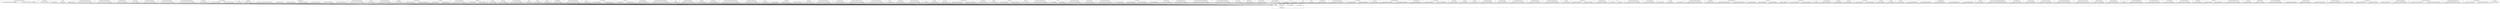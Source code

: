 digraph {
graph [overlap=false]
subgraph cluster_Class_MOP_Class_Immutable_Trait {
	label="Class::MOP::Class::Immutable::Trait";
	"Class::MOP::Class::Immutable::Trait::BEGIN@3";
	"Class::MOP::Class::Immutable::Trait::BEGIN@36";
}
subgraph cluster_IO_Socket_INET {
	label="IO::Socket::INET";
	"IO::Socket::INET::BEGIN@9";
}
subgraph cluster_Config {
	label="Config";
	"Config::BEGIN@35";
	"Config::BEGIN@5";
	"Config::BEGIN@9";
}
subgraph cluster_Moose_Meta_Role_Application_ToRole {
	label="Moose::Meta::Role::Application::ToRole";
	"Moose::Meta::Role::Application::ToRole::BEGIN@3";
}
subgraph cluster_Moose_Meta_Class_Immutable_Trait {
	label="Moose::Meta::Class::Immutable::Trait";
	"Moose::Meta::Class::Immutable::Trait::BEGIN@3";
}
subgraph cluster_IO_Compress_Zlib_Extra {
	label="IO::Compress::Zlib::Extra";
	"IO::Compress::Zlib::Extra::BEGIN@5";
}
subgraph cluster_URI__punycode {
	label="URI::_punycode";
	"URI::_punycode::BEGIN@3";
}
subgraph cluster_Moose_Meta_Role_Composite {
	label="Moose::Meta::Role::Composite";
	"Moose::Meta::Role::Composite::BEGIN@3";
}
subgraph cluster_Moose_Meta_Method_Overridden {
	label="Moose::Meta::Method::Overridden";
	"Moose::Meta::Method::Overridden::BEGIN@3";
}
subgraph cluster_Moose_Meta_Role_Application_ToInstance {
	label="Moose::Meta::Role::Application::ToInstance";
	"Moose::Meta::Role::Application::ToInstance::BEGIN@3";
}
subgraph cluster_List_MoreUtils {
	label="List::MoreUtils";
	"List::MoreUtils::BEGIN@4";
}
subgraph cluster_Class_MOP_Module {
	label="Class::MOP::Module";
	"Class::MOP::Module::BEGIN@64";
	"Class::MOP::Module::BEGIN@4";
}
subgraph cluster_vars {
	label="vars";
	"vars::BEGIN@8";
}
subgraph cluster_Data_OptList {
	label="Data::OptList";
	"Data::OptList::BEGIN@3";
}
subgraph cluster_Moose_Exporter {
	label="Moose::Exporter";
	"Moose::Exporter::__ANON__[Moose/Exporter.pm:389]";
	"Moose::Exporter::BEGIN@488";
	"Moose::Exporter::BEGIN@3";
	"Moose::Exporter::import";
	"Moose::Exporter::BEGIN@385";
	"Moose::Exporter::BEGIN@498";
	"Moose::Exporter::BEGIN@206";
}
subgraph cluster_Moose_Meta_TypeConstraint_Enum {
	label="Moose::Meta::TypeConstraint::Enum";
	"Moose::Meta::TypeConstraint::Enum::BEGIN@3";
}
subgraph cluster_XML_Bare {
	label="XML::Bare";
	"XML::Bare::BEGIN@4";
}
subgraph cluster_Class_MOP_Mixin_HasMethods {
	label="Class::MOP::Mixin::HasMethods";
	"Class::MOP::Mixin::HasMethods::BEGIN@3";
}
subgraph cluster_URI_Escape {
	label="URI::Escape";
	"URI::Escape::BEGIN@2";
}
subgraph cluster_Moose_Meta_Role {
	label="Moose::Meta::Role";
	"Moose::Meta::Role::BEGIN@4";
	"Moose::Meta::Role::BEGIN@559";
}
subgraph cluster_IO_Handle {
	label="IO::Handle";
	"IO::Handle::BEGIN@261";
	"IO::Handle::BEGIN@613";
}
subgraph cluster_Moose_Util_TypeConstraints {
	label="Moose::Util::TypeConstraints";
	"Moose::Util::TypeConstraints::BEGIN@65";
}
subgraph cluster_FileHandle {
	label="FileHandle";
	"FileHandle::BEGIN@46";
	"FileHandle::BEGIN@4";
}
subgraph cluster_URI__query {
	label="URI::_query";
	"URI::_query::BEGIN@3";
}
subgraph cluster_Params_Util {
	label="Params::Util";
	"Params::Util::BEGIN@59";
}
subgraph cluster_Class_MOP_Method_Inlined {
	label="Class::MOP::Method::Inlined";
	"Class::MOP::Method::Inlined::BEGIN@3";
}
subgraph cluster_Moose {
	label="Moose";
	"Moose::BEGIN@2";
}
subgraph cluster_File_Glob {
	label="File::Glob";
	"File::Glob::BEGIN@3";
}
subgraph cluster_URI_http {
	label="URI::http";
	"URI::http::BEGIN@6";
}
subgraph cluster_File_GlobMapper {
	label="File::GlobMapper";
	"File::GlobMapper::BEGIN@3";
}
subgraph cluster_Moose_Meta_Method_Augmented {
	label="Moose::Meta::Method::Augmented";
	"Moose::Meta::Method::Augmented::BEGIN@3";
}
subgraph cluster_Carp {
	label="Carp";
	"Carp::BEGIN@300";
}
subgraph cluster_LWP_UserAgent {
	label="LWP::UserAgent";
	"LWP::UserAgent::BEGIN@3";
	"LWP::UserAgent::BEGIN@353";
}
subgraph cluster_Sub_Install {
	label="Sub::Install";
	"Sub::Install::BEGIN@4";
	"Sub::Install::BEGIN@184";
}
subgraph cluster_Moose_Util_MetaRole {
	label="Moose::Util::MetaRole";
	"Moose::Util::MetaRole::BEGIN@3";
}
subgraph cluster_Moose_Meta_TypeConstraint_Parameterized {
	label="Moose::Meta::TypeConstraint::Parameterized";
	"Moose::Meta::TypeConstraint::Parameterized::BEGIN@3";
}
subgraph cluster_mro {
	label="mro";
	"mro::BEGIN@10";
}
subgraph cluster_SimpleDB_Client_Exception {
	label="SimpleDB::Client::Exception";
	"SimpleDB::Client::Exception::BEGIN@49";
}
subgraph cluster_IO_Seekable {
	label="IO::Seekable";
	"IO::Seekable::BEGIN@99";
}
subgraph cluster_IO_Socket_UNIX {
	label="IO::Socket::UNIX";
	"IO::Socket::UNIX::BEGIN@9";
}
subgraph cluster_Moose_Meta_Role_Application_RoleSummation {
	label="Moose::Meta::Role::Application::RoleSummation";
	"Moose::Meta::Role::Application::RoleSummation::BEGIN@3";
}
subgraph cluster_IO_Uncompress_Adapter_Inflate {
	label="IO::Uncompress::Adapter::Inflate";
	"IO::Uncompress::Adapter::Inflate::BEGIN@3";
}
subgraph cluster_List_Util {
	label="List::Util";
	"List::Util::BEGIN@11";
}
subgraph cluster_Test_Builder {
	label="Test::Builder";
	"Test::Builder::BEGIN@4";
	"Test::Builder::BEGIN@1540";
	"Test::Builder::BEGIN@2107";
}
subgraph cluster_URI__generic {
	label="URI::_generic";
	"URI::_generic::BEGIN@6";
}
subgraph cluster_Moose_Meta_Method_Constructor {
	label="Moose::Meta::Method::Constructor";
	"Moose::Meta::Method::Constructor::BEGIN@4";
}
subgraph cluster_Moose_Meta_Instance {
	label="Moose::Meta::Instance";
	"Moose::Meta::Instance::BEGIN@4";
}
subgraph cluster_Moose_Meta_TypeConstraint_Registry {
	label="Moose::Meta::TypeConstraint::Registry";
	"Moose::Meta::TypeConstraint::Registry::BEGIN@4";
}
subgraph cluster_Moose_Meta_Mixin_AttributeCore {
	label="Moose::Meta::Mixin::AttributeCore";
	"Moose::Meta::Mixin::AttributeCore::BEGIN@3";
}
subgraph cluster_Try_Tiny {
	label="Try::Tiny";
	"Try::Tiny::BEGIN@3";
}
subgraph cluster_LWP_ConnCache {
	label="LWP::ConnCache";
	"LWP::ConnCache::BEGIN@3";
}
subgraph cluster_Moose_Meta_Role_Attribute {
	label="Moose::Meta::Role::Attribute";
	"Moose::Meta::Role::Attribute::BEGIN@3";
}
subgraph cluster_re {
	label="re";
	"re::BEGIN@4";
}
subgraph cluster_Sub_Name {
	label="Sub::Name";
	"Sub::Name::BEGIN@44";
}
subgraph cluster_URI__server {
	label="URI::_server";
	"URI::_server::BEGIN@5";
}
subgraph cluster_Compress_Raw_Zlib {
	label="Compress::Raw::Zlib";
	"Compress::Raw::Zlib::BEGIN@11";
	"Compress::Raw::Zlib::BEGIN@78";
}
subgraph cluster_Test_More {
	label="Test::More";
	"Test::More::BEGIN@4";
}
subgraph cluster_HTTP_Response {
	label="HTTP::Response";
	"HTTP::Response::BEGIN@7";
}
subgraph cluster_metaclass {
	label="metaclass";
	"metaclass::BEGIN@4";
}
subgraph cluster_LWP_Protocol {
	label="LWP::Protocol";
	"LWP::Protocol::BEGIN@7";
	"LWP::Protocol::BEGIN@62";
}
subgraph cluster_Scalar_Util {
	label="Scalar::Util";
	"Scalar::Util::BEGIN@9";
}
subgraph cluster_Moose_Meta_TypeConstraint_Class {
	label="Moose::Meta::TypeConstraint::Class";
	"Moose::Meta::TypeConstraint::Class::BEGIN@3";
}
subgraph cluster_Fcntl {
	label="Fcntl";
	"Fcntl::BEGIN@58";
	"Fcntl::BEGIN@239";
}
subgraph cluster_Class_MOP_Method_Wrapped {
	label="Class::MOP::Method::Wrapped";
	"Class::MOP::Method::Wrapped::BEGIN@4";
}
subgraph cluster_Moose_Meta_Class {
	label="Moose::Meta::Class";
	"Moose::Meta::Class::BEGIN@4";
}
subgraph cluster_Moose_Meta_Method_Destructor {
	label="Moose::Meta::Method::Destructor";
	"Moose::Meta::Method::Destructor::BEGIN@4";
}
subgraph cluster_MRO_Compat {
	label="MRO::Compat";
	"MRO::Compat::BEGIN@2";
	"MRO::Compat::BEGIN@225";
	"MRO::Compat::BEGIN@116";
	"MRO::Compat::BEGIN@256";
}
subgraph cluster_Class_MOP_Mixin {
	label="Class::MOP::Mixin";
	"Class::MOP::Mixin::BEGIN@3";
}
subgraph cluster_Class_MOP_Method_Accessor {
	label="Class::MOP::Method::Accessor";
	"Class::MOP::Method::Accessor::BEGIN@4";
}
subgraph cluster_Moose_Meta_TypeConstraint_Parameterizable {
	label="Moose::Meta::TypeConstraint::Parameterizable";
	"Moose::Meta::TypeConstraint::Parameterizable::BEGIN@3";
}
subgraph cluster_Moose_Meta_TypeConstraint_DuckType {
	label="Moose::Meta::TypeConstraint::DuckType";
	"Moose::Meta::TypeConstraint::DuckType::BEGIN@3";
}
subgraph cluster_HTTP_Status {
	label="HTTP::Status";
	"HTTP::Status::BEGIN@3";
}
subgraph cluster_HTTP_Headers {
	label="HTTP::Headers";
	"HTTP::Headers::BEGIN@3";
}
subgraph cluster_Class_MOP_Object {
	label="Class::MOP::Object";
	"Class::MOP::Object::BEGIN@4";
}
subgraph cluster_Class_MOP_Deprecated {
	label="Class::MOP::Deprecated";
	"Class::MOP::Deprecated::BEGIN@3";
}
subgraph cluster_Errno {
	label="Errno";
	"Errno::BEGIN@162";
	"Errno::BEGIN@9";
}
subgraph cluster_base {
	label="base";
	"base::BEGIN@3";
}
subgraph cluster_IO_File {
	label="IO::File";
	"IO::File::BEGIN@128";
}
subgraph cluster_Devel_StackTrace {
	label="Devel::StackTrace";
	"Devel::StackTrace::BEGIN@5";
}
subgraph cluster_Class_MOP_Method_Generated {
	label="Class::MOP::Method::Generated";
	"Class::MOP::Method::Generated::BEGIN@4";
}
subgraph cluster_HTTP_Message {
	label="HTTP::Message";
	"HTTP::Message::BEGIN@621";
	"HTTP::Message::BEGIN@3";
}
subgraph cluster_Moose_Util {
	label="Moose::Util";
	"Moose::Util::BEGIN@3";
}
subgraph cluster_strict {
	label="strict";
	"strict::import";
	"strict::CORE:regcomp";
	"strict::unimport";
	"strict::bits";
	"strict::CORE:match";
}
subgraph cluster_Devel_GlobalDestruction {
	label="Devel::GlobalDestruction";
	"Devel::GlobalDestruction::BEGIN@5";
	"Devel::GlobalDestruction::BEGIN@2";
}
subgraph cluster_Class_MOP_Instance {
	label="Class::MOP::Instance";
	"Class::MOP::Instance::BEGIN@4";
}
subgraph cluster_Class_MOP_Class {
	label="Class::MOP::Class";
	"Class::MOP::Class::BEGIN@4";
	"Class::MOP::Class::BEGIN@257";
}
subgraph cluster_HTTP_Request {
	label="HTTP::Request";
	"HTTP::Request::BEGIN@7";
}
subgraph cluster_Class_MOP {
	label="Class::MOP";
	"Class::MOP::BEGIN@4";
}
subgraph cluster_URI__idna {
	label="URI::_idna";
	"URI::_idna::BEGIN@6";
}
subgraph cluster_IO_Uncompress_RawInflate {
	label="IO::Uncompress::RawInflate";
	"IO::Uncompress::RawInflate::BEGIN@4";
}
subgraph cluster_Moose_Error_Default {
	label="Moose::Error::Default";
	"Moose::Error::Default::BEGIN@3";
}
subgraph cluster_Class_MOP_Method_Constructor {
	label="Class::MOP::Method::Constructor";
	"Class::MOP::Method::Constructor::BEGIN@4";
}
subgraph cluster_Moose_Meta_Role_Method {
	label="Moose::Meta::Role::Method";
	"Moose::Meta::Role::Method::BEGIN@4";
}
subgraph cluster_Moose_Meta_TypeConstraint_Role {
	label="Moose::Meta::TypeConstraint::Role";
	"Moose::Meta::TypeConstraint::Role::BEGIN@3";
}
subgraph cluster_Net_HTTP {
	label="Net::HTTP";
	"Net::HTTP::BEGIN@3";
}
subgraph cluster_Exporter_Heavy {
	label="Exporter::Heavy";
	"Exporter::Heavy::BEGIN@4";
	"Exporter::Heavy::BEGIN@3";
}
subgraph cluster_IO_Uncompress_Gunzip {
	label="IO::Uncompress::Gunzip";
	"IO::Uncompress::Gunzip::BEGIN@8";
}
subgraph cluster_URI {
	label="URI";
	"URI::BEGIN@127";
	"URI::BEGIN@3";
}
subgraph cluster_Moose_Meta_TypeCoercion_Union {
	label="Moose::Meta::TypeCoercion::Union";
	"Moose::Meta::TypeCoercion::Union::BEGIN@4";
}
subgraph cluster_Moose_Meta_Method {
	label="Moose::Meta::Method";
	"Moose::Meta::Method::BEGIN@3";
}
subgraph cluster_constant {
	label="constant";
	"constant::BEGIN@3";
	"constant::BEGIN@38";
	"constant::BEGIN@101";
}
subgraph cluster_Moose_Meta_Role_Method_Conflicting {
	label="Moose::Meta::Role::Method::Conflicting";
	"Moose::Meta::Role::Method::Conflicting::BEGIN@4";
}
subgraph cluster_MIME_Base64 {
	label="MIME::Base64";
	"MIME::Base64::BEGIN@3";
}
subgraph cluster_Devel_StackTraceFrame {
	label="Devel::StackTraceFrame";
	"Devel::StackTraceFrame::BEGIN@252";
	"Devel::StackTraceFrame::BEGIN@244";
}
subgraph cluster_AutoLoader {
	label="AutoLoader";
	"AutoLoader::BEGIN@138";
	"AutoLoader::BEGIN@30";
	"AutoLoader::BEGIN@3";
	"AutoLoader::BEGIN@186";
}
subgraph cluster_File_Spec_Unix {
	label="File::Spec::Unix";
	"File::Spec::Unix::BEGIN@3";
	"File::Spec::Unix::BEGIN@149";
}
subgraph cluster_IO {
	label="IO";
	"IO::BEGIN@7";
}
subgraph cluster_Class_MOP_Attribute {
	label="Class::MOP::Attribute";
	"Class::MOP::Attribute::BEGIN@4";
}
subgraph cluster_Digest_SHA {
	label="Digest::SHA";
	"Digest::SHA::BEGIN@5";
}
subgraph cluster_Time_Local {
	label="Time::Local";
	"Time::Local::BEGIN@6";
}
subgraph cluster_Moose_Object {
	label="Moose::Object";
	"Moose::Object::BEGIN@80";
	"Moose::Object::BEGIN@4";
}
subgraph cluster_Digest_base {
	label="Digest::base";
	"Digest::base::BEGIN@3";
}
subgraph cluster_IO_Select {
	label="IO::Select";
	"IO::Select::BEGIN@9";
}
subgraph cluster_IO_Socket {
	label="IO::Socket";
	"IO::Socket::BEGIN@14";
}
subgraph cluster_Class_MOP_Package {
	label="Class::MOP::Package";
	"Class::MOP::Package::BEGIN@152";
	"Class::MOP::Package::BEGIN@100";
	"Class::MOP::Package::BEGIN@145";
	"Class::MOP::Package::BEGIN@207";
	"Class::MOP::Package::BEGIN@4";
}
subgraph cluster_File_Spec {
	label="File::Spec";
	"File::Spec::BEGIN@3";
}
subgraph cluster_Moose_Util_TypeConstraints_OptimizedConstraints {
	label="Moose::Util::TypeConstraints::OptimizedConstraints";
	"Moose::Util::TypeConstraints::OptimizedConstraints::BEGIN@3";
}
subgraph cluster_Test_Builder_Module {
	label="Test::Builder::Module";
	"Test::Builder::Module::BEGIN@3";
}
subgraph cluster_IO_Uncompress_Base {
	label="IO::Uncompress::Base";
	"IO::Uncompress::Base::BEGIN@4";
}
subgraph cluster_IO_Compress_Gzip_Constants {
	label="IO::Compress::Gzip::Constants";
	"IO::Compress::Gzip::Constants::BEGIN@3";
}
subgraph cluster_Moose_Meta_Role_Method_Required {
	label="Moose::Meta::Role::Method::Required";
	"Moose::Meta::Role::Method::Required::BEGIN@4";
}
subgraph cluster_Class_MOP_Mixin_AttributeCore {
	label="Class::MOP::Mixin::AttributeCore";
	"Class::MOP::Mixin::AttributeCore::BEGIN@3";
}
subgraph cluster_Moose_Meta_Attribute {
	label="Moose::Meta::Attribute";
	"Moose::Meta::Attribute::BEGIN@4";
}
subgraph cluster_Class_Data_Inheritable {
	label="Class::Data::Inheritable";
	"Class::Data::Inheritable::BEGIN@3";
}
subgraph cluster_lib {
	label="lib";
	"lib::BEGIN@8";
}
subgraph cluster_Class_MOP_Mixin_HasAttributes {
	label="Class::MOP::Mixin::HasAttributes";
	"Class::MOP::Mixin::HasAttributes::BEGIN@3";
}
subgraph cluster_Moose_Meta_Method_Accessor {
	label="Moose::Meta::Method::Accessor";
	"Moose::Meta::Method::Accessor::BEGIN@4";
}
subgraph cluster_Class_MOP_Method {
	label="Class::MOP::Method";
	"Class::MOP::Method::BEGIN@4";
}
subgraph cluster_Moose_Meta_TypeConstraint {
	label="Moose::Meta::TypeConstraint";
	"Moose::Meta::TypeConstraint::BEGIN@4";
}
subgraph cluster_HTTP_Config {
	label="HTTP::Config";
	"HTTP::Config::BEGIN@3";
}
subgraph cluster_Time_HiRes {
	label="Time::HiRes";
	"Time::HiRes::BEGIN@42";
	"Time::HiRes::BEGIN@3";
}
subgraph cluster_Moose_Meta_TypeConstraint_Union {
	label="Moose::Meta::TypeConstraint::Union";
	"Moose::Meta::TypeConstraint::Union::BEGIN@4";
}
subgraph cluster_HTTP_Date {
	label="HTTP::Date";
	"HTTP::Date::BEGIN@11";
}
subgraph cluster_LWP_Protocol_http {
	label="LWP::Protocol::http";
	"LWP::Protocol::http::BEGIN@3";
}
subgraph cluster_Moose_Meta_Method_Delegation {
	label="Moose::Meta::Method::Delegation";
	"Moose::Meta::Method::Delegation::BEGIN@4";
}
subgraph cluster_Exception_Class_Base {
	label="Exception::Class::Base";
	"Exception::Class::Base::BEGIN@3";
	"Exception::Class::Base::BEGIN@65";
	"Exception::Class::Base::BEGIN@43";
}
subgraph cluster_Moose_Meta_TypeCoercion {
	label="Moose::Meta::TypeCoercion";
	"Moose::Meta::TypeCoercion::BEGIN@4";
}
subgraph cluster_Exception_Class {
	label="Exception::Class";
	"Exception::Class::BEGIN@168";
	"Exception::Class::BEGIN@45";
	"Exception::Class::BEGIN@78";
	"Exception::Class::BEGIN@5";
}
subgraph cluster_Moose_Meta_Role_Application {
	label="Moose::Meta::Role::Application";
	"Moose::Meta::Role::Application::BEGIN@3";
}
subgraph cluster_IO_Compress_Base_Common {
	label="IO::Compress::Base::Common";
	"IO::Compress::Base::Common::BEGIN@501";
	"IO::Compress::Base::Common::BEGIN@3";
}
subgraph cluster_Moose_Meta_Role_Application_ToClass {
	label="Moose::Meta::Role::Application::ToClass";
	"Moose::Meta::Role::Application::ToClass::BEGIN@3";
}
subgraph cluster_Net_HTTP_Methods {
	label="Net::HTTP::Methods";
	"Net::HTTP::Methods::BEGIN@5";
	"Net::HTTP::Methods::BEGIN@98";
}
"Test::More::BEGIN@4" -> "strict::CORE:match";
"strict::unimport" -> "strict::bits";
"strict::import" -> "strict::bits";
"Test::More::BEGIN@4" -> "strict::bits";
"Compress::Raw::Zlib::BEGIN@78" -> "strict::unimport";
"URI::BEGIN@127" -> "strict::unimport";
"Moose::Object::BEGIN@80" -> "strict::unimport";
"Errno::BEGIN@162" -> "strict::unimport";
"AutoLoader::BEGIN@138" -> "strict::unimport";
"constant::BEGIN@38" -> "strict::unimport";
"Class::MOP::Package::BEGIN@207" -> "strict::unimport";
"MRO::Compat::BEGIN@116" -> "strict::unimport";
"AutoLoader::BEGIN@186" -> "strict::unimport";
"Moose::Exporter::BEGIN@385" -> "strict::unimport";
"Class::MOP::Class::Immutable::Trait::BEGIN@36" -> "strict::unimport";
"Sub::Install::BEGIN@184" -> "strict::unimport";
"File::Spec::Unix::BEGIN@149" -> "strict::unimport";
"Test::Builder::BEGIN@1540" -> "strict::unimport";
"Class::MOP::Package::BEGIN@100" -> "strict::unimport";
"Fcntl::BEGIN@239" -> "strict::unimport";
"Class::MOP::Package::BEGIN@152" -> "strict::unimport";
"LWP::UserAgent::BEGIN@353" -> "strict::unimport";
"Exception::Class::BEGIN@78" -> "strict::unimport";
"IO::Handle::BEGIN@613" -> "strict::unimport";
"Class::MOP::Package::BEGIN@145" -> "strict::unimport";
"Moose::Exporter::BEGIN@206" -> "strict::unimport";
"Moose::Exporter::BEGIN@488" -> "strict::unimport";
"FileHandle::BEGIN@46" -> "strict::unimport";
"Exception::Class::Base::BEGIN@65" -> "strict::unimport";
"Test::Builder::BEGIN@2107" -> "strict::unimport";
"Config::BEGIN@35" -> "strict::unimport";
"MRO::Compat::BEGIN@256" -> "strict::unimport";
"Moose::Exporter::BEGIN@498" -> "strict::unimport";
"Exception::Class::BEGIN@168" -> "strict::unimport";
"Time::HiRes::BEGIN@42" -> "strict::unimport";
"Exception::Class::BEGIN@45" -> "strict::unimport";
"Moose::Util::TypeConstraints::BEGIN@65" -> "strict::unimport";
"HTTP::Message::BEGIN@621" -> "strict::unimport";
"Devel::StackTraceFrame::BEGIN@252" -> "strict::unimport";
"Net::HTTP::Methods::BEGIN@98" -> "strict::unimport";
"MRO::Compat::BEGIN@225" -> "strict::unimport";
"Exception::Class::Base::BEGIN@43" -> "strict::unimport";
"Carp::BEGIN@300" -> "strict::unimport";
"Moose::Meta::Role::BEGIN@559" -> "strict::unimport";
"Class::MOP::Class::BEGIN@257" -> "strict::unimport";
"Exporter::Heavy::BEGIN@4" -> "strict::unimport";
"constant::BEGIN@101" -> "strict::unimport";
"Class::MOP::Module::BEGIN@64" -> "strict::unimport";
"AutoLoader::BEGIN@30" -> "strict::unimport";
"LWP::Protocol::BEGIN@62" -> "strict::unimport";
"Test::More::BEGIN@4" -> "strict::CORE:regcomp";
"LWP::Protocol::BEGIN@7" -> "strict::import";
"HTTP::Message::BEGIN@3" -> "strict::import";
"Moose::Meta::TypeConstraint::Registry::BEGIN@4" -> "strict::import";
"Moose::Exporter::import" -> "strict::import";
"Class::MOP::Mixin::BEGIN@3" -> "strict::import";
"HTTP::Status::BEGIN@3" -> "strict::import";
"HTTP::Response::BEGIN@7" -> "strict::import";
"MIME::Base64::BEGIN@3" -> "strict::import";
"List::MoreUtils::BEGIN@4" -> "strict::import";
"Moose::Meta::Method::Delegation::BEGIN@4" -> "strict::import";
"AutoLoader::BEGIN@3" -> "strict::import";
"IO::Socket::BEGIN@14" -> "strict::import";
"URI::_server::BEGIN@5" -> "strict::import";
"IO::Select::BEGIN@9" -> "strict::import";
"Net::HTTP::Methods::BEGIN@5" -> "strict::import";
"Devel::GlobalDestruction::BEGIN@5" -> "strict::import";
"URI::_idna::BEGIN@6" -> "strict::import";
"mro::BEGIN@10" -> "strict::import";
"SimpleDB::Client::Exception::BEGIN@49" -> "strict::import";
"Moose::Util::BEGIN@3" -> "strict::import";
"Test::More::BEGIN@4" -> "strict::import";
"Class::MOP::Mixin::HasAttributes::BEGIN@3" -> "strict::import";
"XML::Bare::BEGIN@4" -> "strict::import";
"Test::Builder::BEGIN@4" -> "strict::import";
"HTTP::Request::BEGIN@7" -> "strict::import";
"Class::MOP::Instance::BEGIN@4" -> "strict::import";
"Params::Util::BEGIN@59" -> "strict::import";
"Moose::Meta::TypeConstraint::Enum::BEGIN@3" -> "strict::import";
"List::Util::BEGIN@11" -> "strict::import";
"Sub::Install::BEGIN@4" -> "strict::import";
"Moose::Meta::Role::Application::ToInstance::BEGIN@3" -> "strict::import";
"LWP::Protocol::http::BEGIN@3" -> "strict::import";
"Moose::Error::Default::BEGIN@3" -> "strict::import";
"HTTP::Date::BEGIN@11" -> "strict::import";
"HTTP::Config::BEGIN@3" -> "strict::import";
"File::GlobMapper::BEGIN@3" -> "strict::import";
"Try::Tiny::BEGIN@3" -> "strict::import";
"Moose::Meta::Role::Attribute::BEGIN@3" -> "strict::import";
"Moose::Meta::Role::Method::Conflicting::BEGIN@4" -> "strict::import";
"Moose::Meta::Role::Method::Required::BEGIN@4" -> "strict::import";
"vars::BEGIN@8" -> "strict::import";
"Config::BEGIN@9" -> "strict::import";
"IO::Handle::BEGIN@261" -> "strict::import";
"Fcntl::BEGIN@58" -> "strict::import";
"HTTP::Headers::BEGIN@3" -> "strict::import";
"Moose::Meta::Method::BEGIN@3" -> "strict::import";
"Moose::Meta::Role::Application::ToRole::BEGIN@3" -> "strict::import";
"File::Spec::Unix::BEGIN@3" -> "strict::import";
"Class::MOP::Deprecated::BEGIN@3" -> "strict::import";
"Moose::Meta::Role::Composite::BEGIN@3" -> "strict::import";
"IO::Compress::Gzip::Constants::BEGIN@3" -> "strict::import";
"URI::Escape::BEGIN@2" -> "strict::import";
"Moose::Meta::TypeCoercion::Union::BEGIN@4" -> "strict::import";
"Sub::Name::BEGIN@44" -> "strict::import";
"Test::Builder::Module::BEGIN@3" -> "strict::import";
"Class::MOP::Method::Inlined::BEGIN@3" -> "strict::import";
"Scalar::Util::BEGIN@9" -> "strict::import";
"Moose::Meta::Method::Overridden::BEGIN@3" -> "strict::import";
"IO::Socket::INET::BEGIN@9" -> "strict::import";
"URI::_punycode::BEGIN@3" -> "strict::import";
"File::Glob::BEGIN@3" -> "strict::import";
"Class::MOP::Attribute::BEGIN@4" -> "strict::import";
"Moose::Meta::TypeConstraint::DuckType::BEGIN@3" -> "strict::import";
"Class::MOP::Method::Constructor::BEGIN@4" -> "strict::import";
"Moose::Meta::TypeConstraint::Parameterizable::BEGIN@3" -> "strict::import";
"lib::BEGIN@8" -> "strict::import";
"IO::Compress::Zlib::Extra::BEGIN@5" -> "strict::import";
"Moose::BEGIN@2" -> "strict::import";
"IO::Uncompress::Gunzip::BEGIN@8" -> "strict::import";
"Class::MOP::Method::Generated::BEGIN@4" -> "strict::import";
"LWP::ConnCache::BEGIN@3" -> "strict::import";
"base::BEGIN@3" -> "strict::import";
"Moose::Meta::Class::BEGIN@4" -> "strict::import";
"URI::http::BEGIN@6" -> "strict::import";
"Moose::Util::TypeConstraints::OptimizedConstraints::BEGIN@3" -> "strict::import";
"Moose::Meta::TypeConstraint::Class::BEGIN@3" -> "strict::import";
"IO::Uncompress::Base::BEGIN@4" -> "strict::import";
"IO::BEGIN@7" -> "strict::import";
"URI::_query::BEGIN@3" -> "strict::import";
"Class::MOP::Method::Wrapped::BEGIN@4" -> "strict::import";
"LWP::UserAgent::BEGIN@3" -> "strict::import";
"Moose::Meta::Method::Augmented::BEGIN@3" -> "strict::import";
"Moose::Meta::Role::Application::ToClass::BEGIN@3" -> "strict::import";
"Moose::Meta::Instance::BEGIN@4" -> "strict::import";
"Errno::BEGIN@9" -> "strict::import";
"IO::Uncompress::Adapter::Inflate::BEGIN@3" -> "strict::import";
"IO::Compress::Base::Common::BEGIN@501" -> "strict::import";
"Moose::Meta::TypeConstraint::Union::BEGIN@4" -> "strict::import";
"Time::Local::BEGIN@6" -> "strict::import";
"Devel::StackTraceFrame::BEGIN@244" -> "strict::import";
"URI::BEGIN@3" -> "strict::import";
"Moose::Meta::Method::Constructor::BEGIN@4" -> "strict::import";
"Exception::Class::Base::BEGIN@3" -> "strict::import";
"IO::Socket::UNIX::BEGIN@9" -> "strict::import";
"Class::Data::Inheritable::BEGIN@3" -> "strict::import";
"Class::MOP::BEGIN@4" -> "strict::import";
"Exception::Class::BEGIN@5" -> "strict::import";
"Data::OptList::BEGIN@3" -> "strict::import";
"Moose::Meta::TypeConstraint::Parameterized::BEGIN@3" -> "strict::import";
"FileHandle::BEGIN@4" -> "strict::import";
"IO::File::BEGIN@128" -> "strict::import";
"Moose::Meta::Class::Immutable::Trait::BEGIN@3" -> "strict::import";
"Class::MOP::Class::BEGIN@4" -> "strict::import";
"Digest::base::BEGIN@3" -> "strict::import";
"Moose::Meta::Method::Accessor::BEGIN@4" -> "strict::import";
"Moose::Meta::TypeConstraint::BEGIN@4" -> "strict::import";
"Moose::Exporter::__ANON__[Moose/Exporter.pm:389]" -> "strict::import";
"Moose::Meta::Role::Application::BEGIN@3" -> "strict::import";
"Config::BEGIN@5" -> "strict::import";
"MRO::Compat::BEGIN@2" -> "strict::import";
"Class::MOP::Class::Immutable::Trait::BEGIN@3" -> "strict::import";
"Moose::Meta::TypeCoercion::BEGIN@4" -> "strict::import";
"IO::Uncompress::RawInflate::BEGIN@4" -> "strict::import";
"Moose::Meta::Attribute::BEGIN@4" -> "strict::import";
"Net::HTTP::BEGIN@3" -> "strict::import";
"Class::MOP::Module::BEGIN@4" -> "strict::import";
"Devel::StackTrace::BEGIN@5" -> "strict::import";
"Moose::Meta::TypeConstraint::Role::BEGIN@3" -> "strict::import";
"Moose::Exporter::BEGIN@3" -> "strict::import";
"Moose::Object::BEGIN@4" -> "strict::import";
"Moose::Meta::Role::Application::RoleSummation::BEGIN@3" -> "strict::import";
"Moose::Meta::Role::BEGIN@4" -> "strict::import";
"Class::MOP::Method::BEGIN@4" -> "strict::import";
"Class::MOP::Object::BEGIN@4" -> "strict::import";
"constant::BEGIN@3" -> "strict::import";
"File::Spec::BEGIN@3" -> "strict::import";
"Digest::SHA::BEGIN@5" -> "strict::import";
"Time::HiRes::BEGIN@3" -> "strict::import";
"IO::Seekable::BEGIN@99" -> "strict::import";
"IO::Compress::Base::Common::BEGIN@3" -> "strict::import";
"Moose::Meta::Role::Method::BEGIN@4" -> "strict::import";
"Compress::Raw::Zlib::BEGIN@11" -> "strict::import";
"re::BEGIN@4" -> "strict::import";
"URI::_generic::BEGIN@6" -> "strict::import";
"Moose::Meta::Method::Destructor::BEGIN@4" -> "strict::import";
"Devel::GlobalDestruction::BEGIN@2" -> "strict::import";
"metaclass::BEGIN@4" -> "strict::import";
"Moose::Meta::Mixin::AttributeCore::BEGIN@3" -> "strict::import";
"Class::MOP::Mixin::HasMethods::BEGIN@3" -> "strict::import";
"Moose::Util::MetaRole::BEGIN@3" -> "strict::import";
"Class::MOP::Method::Accessor::BEGIN@4" -> "strict::import";
"Exporter::Heavy::BEGIN@3" -> "strict::import";
"Class::MOP::Package::BEGIN@4" -> "strict::import";
"Class::MOP::Mixin::AttributeCore::BEGIN@3" -> "strict::import";
}
